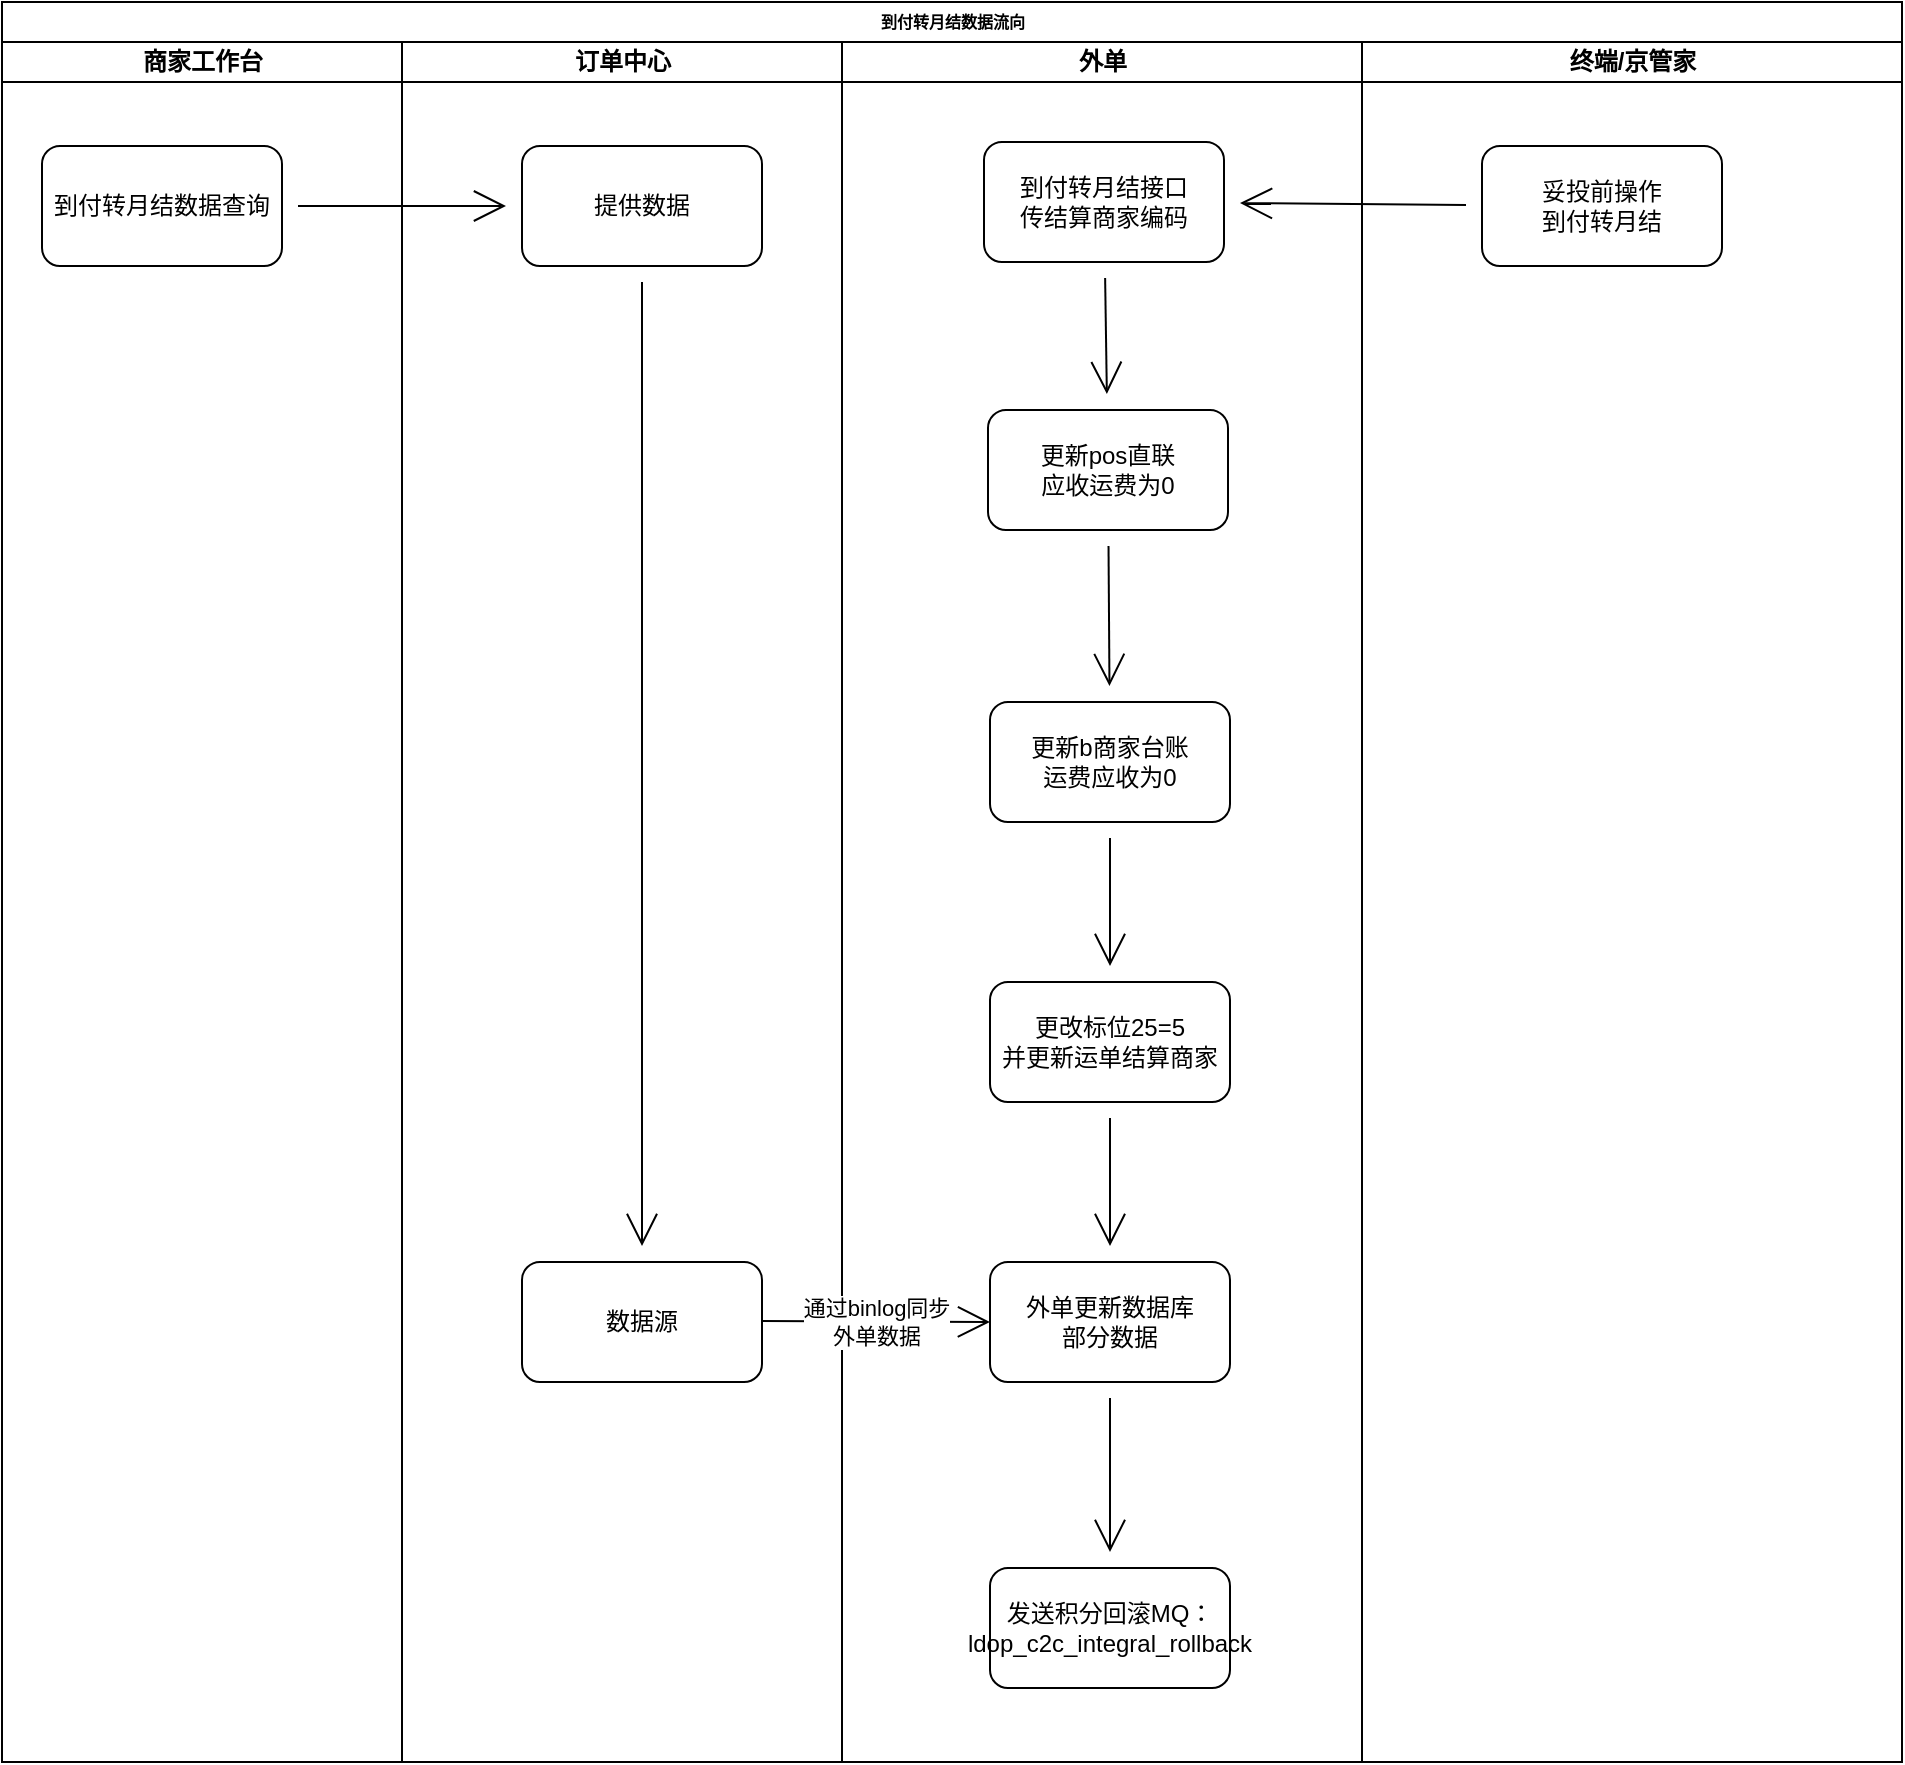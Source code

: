 <mxfile version="20.4.0" type="github">
  <diagram name="Page-1" id="74e2e168-ea6b-b213-b513-2b3c1d86103e">
    <mxGraphModel dx="3109" dy="1121" grid="1" gridSize="1" guides="1" tooltips="1" connect="1" arrows="1" fold="1" page="1" pageScale="1" pageWidth="1100" pageHeight="850" background="#FFFFFF" math="0" shadow="0">
      <root>
        <mxCell id="0" />
        <mxCell id="1" parent="0" />
        <mxCell id="77e6c97f196da883-1" value="到付转月结数据流向" style="swimlane;html=1;childLayout=stackLayout;startSize=20;rounded=0;shadow=0;labelBackgroundColor=none;strokeWidth=1;fontFamily=Verdana;fontSize=8;align=center;" parent="1" vertex="1">
          <mxGeometry x="-350" y="30" width="950" height="880" as="geometry" />
        </mxCell>
        <mxCell id="77e6c97f196da883-2" value="商家工作台" style="swimlane;html=1;startSize=20;" parent="77e6c97f196da883-1" vertex="1">
          <mxGeometry y="20" width="200" height="860" as="geometry" />
        </mxCell>
        <mxCell id="xuHtTQ8FiB28JN-3W9KX-19" value="到付转月结数据查询" style="rounded=1;whiteSpace=wrap;html=1;hachureGap=4;" vertex="1" parent="77e6c97f196da883-2">
          <mxGeometry x="20" y="52" width="120" height="60" as="geometry" />
        </mxCell>
        <mxCell id="77e6c97f196da883-3" value="订单中心" style="swimlane;html=1;startSize=20;" parent="77e6c97f196da883-1" vertex="1">
          <mxGeometry x="200" y="20" width="220" height="860" as="geometry" />
        </mxCell>
        <mxCell id="xuHtTQ8FiB28JN-3W9KX-24" value="提供数据" style="rounded=1;whiteSpace=wrap;html=1;hachureGap=4;" vertex="1" parent="77e6c97f196da883-3">
          <mxGeometry x="60" y="52" width="120" height="60" as="geometry" />
        </mxCell>
        <mxCell id="xuHtTQ8FiB28JN-3W9KX-26" value="数据源" style="rounded=1;whiteSpace=wrap;html=1;hachureGap=4;" vertex="1" parent="77e6c97f196da883-3">
          <mxGeometry x="60" y="610" width="120" height="60" as="geometry" />
        </mxCell>
        <mxCell id="xuHtTQ8FiB28JN-3W9KX-27" value="" style="edgeStyle=none;curved=1;rounded=0;orthogonalLoop=1;jettySize=auto;html=1;endArrow=open;startSize=14;endSize=14;sourcePerimeterSpacing=8;targetPerimeterSpacing=8;" edge="1" parent="77e6c97f196da883-3" source="xuHtTQ8FiB28JN-3W9KX-24" target="xuHtTQ8FiB28JN-3W9KX-26">
          <mxGeometry relative="1" as="geometry" />
        </mxCell>
        <mxCell id="77e6c97f196da883-6" value="外单" style="swimlane;html=1;startSize=20;" parent="77e6c97f196da883-1" vertex="1">
          <mxGeometry x="420" y="20" width="260" height="860" as="geometry" />
        </mxCell>
        <mxCell id="xuHtTQ8FiB28JN-3W9KX-8" value="更新b商家台账&lt;br&gt;运费应收为0" style="rounded=1;whiteSpace=wrap;html=1;hachureGap=4;" vertex="1" parent="77e6c97f196da883-6">
          <mxGeometry x="74" y="330" width="120" height="60" as="geometry" />
        </mxCell>
        <mxCell id="xuHtTQ8FiB28JN-3W9KX-12" value="更改标位25=5&lt;br&gt;并更新运单结算商家" style="rounded=1;whiteSpace=wrap;html=1;hachureGap=4;" vertex="1" parent="77e6c97f196da883-6">
          <mxGeometry x="74" y="470" width="120" height="60" as="geometry" />
        </mxCell>
        <mxCell id="xuHtTQ8FiB28JN-3W9KX-13" value="" style="edgeStyle=none;curved=1;rounded=0;orthogonalLoop=1;jettySize=auto;html=1;endArrow=open;startSize=14;endSize=14;sourcePerimeterSpacing=8;targetPerimeterSpacing=8;" edge="1" parent="77e6c97f196da883-6" source="xuHtTQ8FiB28JN-3W9KX-8" target="xuHtTQ8FiB28JN-3W9KX-12">
          <mxGeometry relative="1" as="geometry" />
        </mxCell>
        <mxCell id="xuHtTQ8FiB28JN-3W9KX-15" value="外单更新数据库&lt;br&gt;部分数据" style="rounded=1;whiteSpace=wrap;html=1;hachureGap=4;" vertex="1" parent="77e6c97f196da883-6">
          <mxGeometry x="74" y="610" width="120" height="60" as="geometry" />
        </mxCell>
        <mxCell id="xuHtTQ8FiB28JN-3W9KX-16" value="" style="edgeStyle=none;curved=1;rounded=0;orthogonalLoop=1;jettySize=auto;html=1;endArrow=open;startSize=14;endSize=14;sourcePerimeterSpacing=8;targetPerimeterSpacing=8;" edge="1" parent="77e6c97f196da883-6" source="xuHtTQ8FiB28JN-3W9KX-12" target="xuHtTQ8FiB28JN-3W9KX-15">
          <mxGeometry relative="1" as="geometry" />
        </mxCell>
        <mxCell id="xuHtTQ8FiB28JN-3W9KX-28" value="通过binlog同步&lt;br&gt;外单数据" style="edgeStyle=none;orthogonalLoop=1;jettySize=auto;html=1;rounded=0;endArrow=open;startSize=14;endSize=14;sourcePerimeterSpacing=8;targetPerimeterSpacing=8;curved=1;entryX=0;entryY=0.5;entryDx=0;entryDy=0;exitX=0;exitY=0.5;exitDx=0;exitDy=0;" edge="1" parent="77e6c97f196da883-6" target="xuHtTQ8FiB28JN-3W9KX-15">
          <mxGeometry width="120" relative="1" as="geometry">
            <mxPoint x="-40" y="639.5" as="sourcePoint" />
            <mxPoint x="80" y="639.5" as="targetPoint" />
            <Array as="points" />
          </mxGeometry>
        </mxCell>
        <mxCell id="xuHtTQ8FiB28JN-3W9KX-1" value="终端/京管家" style="swimlane;html=1;startSize=20;" vertex="1" parent="77e6c97f196da883-1">
          <mxGeometry x="680" y="20" width="270" height="860" as="geometry" />
        </mxCell>
        <mxCell id="xuHtTQ8FiB28JN-3W9KX-2" value="妥投前操作&lt;br&gt;到付转月结" style="rounded=1;whiteSpace=wrap;html=1;hachureGap=4;" vertex="1" parent="xuHtTQ8FiB28JN-3W9KX-1">
          <mxGeometry x="60" y="52" width="120" height="60" as="geometry" />
        </mxCell>
        <mxCell id="xuHtTQ8FiB28JN-3W9KX-25" value="" style="edgeStyle=none;curved=1;rounded=0;orthogonalLoop=1;jettySize=auto;html=1;endArrow=open;startSize=14;endSize=14;sourcePerimeterSpacing=8;targetPerimeterSpacing=8;" edge="1" parent="77e6c97f196da883-1" source="xuHtTQ8FiB28JN-3W9KX-19" target="xuHtTQ8FiB28JN-3W9KX-24">
          <mxGeometry relative="1" as="geometry" />
        </mxCell>
        <mxCell id="xuHtTQ8FiB28JN-3W9KX-7" value="" style="edgeStyle=none;curved=1;rounded=0;orthogonalLoop=1;jettySize=auto;html=1;endArrow=open;startSize=14;endSize=14;sourcePerimeterSpacing=8;targetPerimeterSpacing=8;" edge="1" parent="1" source="xuHtTQ8FiB28JN-3W9KX-4" target="xuHtTQ8FiB28JN-3W9KX-6">
          <mxGeometry relative="1" as="geometry" />
        </mxCell>
        <mxCell id="xuHtTQ8FiB28JN-3W9KX-4" value="到付转月结接口&lt;br&gt;传结算商家编码" style="rounded=1;whiteSpace=wrap;html=1;hachureGap=4;" vertex="1" parent="1">
          <mxGeometry x="141" y="100" width="120" height="60" as="geometry" />
        </mxCell>
        <mxCell id="xuHtTQ8FiB28JN-3W9KX-5" value="" style="edgeStyle=none;curved=1;rounded=0;orthogonalLoop=1;jettySize=auto;html=1;endArrow=open;startSize=14;endSize=14;sourcePerimeterSpacing=8;targetPerimeterSpacing=8;" edge="1" parent="1" source="xuHtTQ8FiB28JN-3W9KX-2" target="xuHtTQ8FiB28JN-3W9KX-4">
          <mxGeometry relative="1" as="geometry" />
        </mxCell>
        <mxCell id="xuHtTQ8FiB28JN-3W9KX-9" value="" style="edgeStyle=none;curved=1;rounded=0;orthogonalLoop=1;jettySize=auto;html=1;endArrow=open;startSize=14;endSize=14;sourcePerimeterSpacing=8;targetPerimeterSpacing=8;" edge="1" parent="1" source="xuHtTQ8FiB28JN-3W9KX-6" target="xuHtTQ8FiB28JN-3W9KX-8">
          <mxGeometry relative="1" as="geometry" />
        </mxCell>
        <mxCell id="xuHtTQ8FiB28JN-3W9KX-6" value="更新pos直联&lt;br&gt;应收运费为0" style="rounded=1;whiteSpace=wrap;html=1;hachureGap=4;" vertex="1" parent="1">
          <mxGeometry x="143" y="234" width="120" height="60" as="geometry" />
        </mxCell>
        <mxCell id="xuHtTQ8FiB28JN-3W9KX-32" value="发送积分回滚MQ：ldop_c2c_integral_rollback" style="rounded=1;whiteSpace=wrap;html=1;hachureGap=4;" vertex="1" parent="1">
          <mxGeometry x="144" y="813" width="120" height="60" as="geometry" />
        </mxCell>
        <mxCell id="xuHtTQ8FiB28JN-3W9KX-33" value="" style="edgeStyle=none;curved=1;rounded=0;orthogonalLoop=1;jettySize=auto;html=1;endArrow=open;startSize=14;endSize=14;sourcePerimeterSpacing=8;targetPerimeterSpacing=8;" edge="1" parent="1" source="xuHtTQ8FiB28JN-3W9KX-15" target="xuHtTQ8FiB28JN-3W9KX-32">
          <mxGeometry relative="1" as="geometry" />
        </mxCell>
      </root>
    </mxGraphModel>
  </diagram>
</mxfile>
